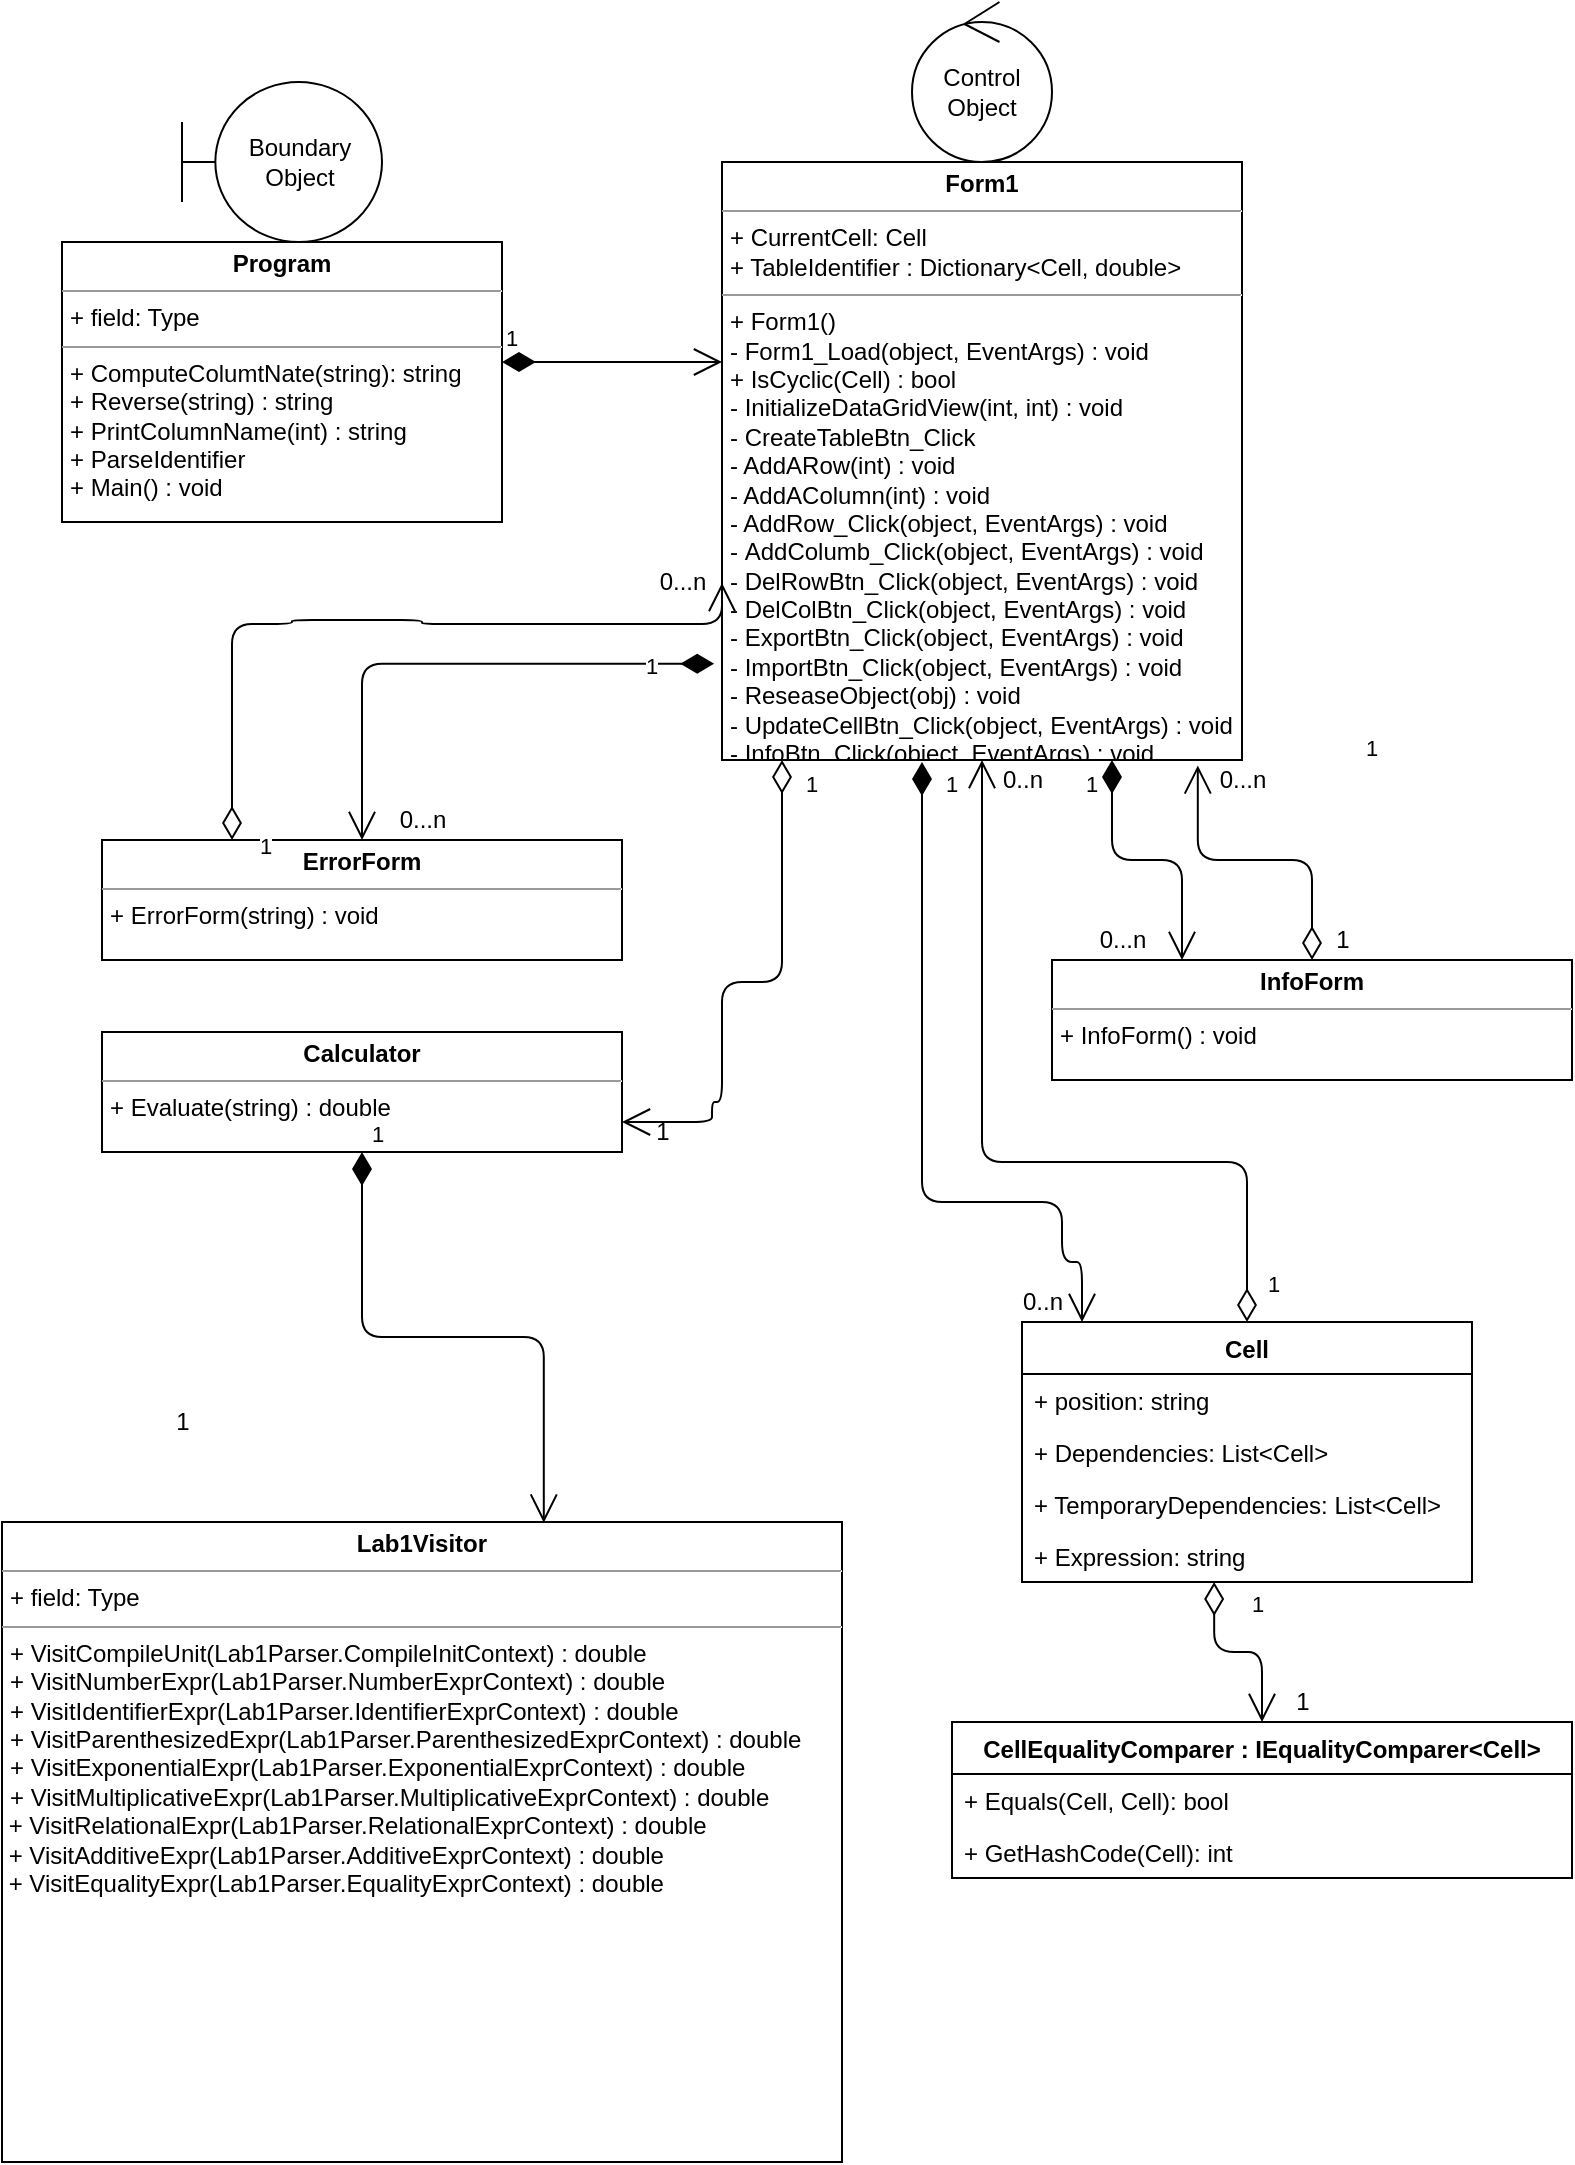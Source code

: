 <mxfile version="13.8.0" type="github">
  <diagram id="C5RBs43oDa-KdzZeNtuy" name="Page-1">
    <mxGraphModel dx="1590" dy="774" grid="1" gridSize="10" guides="1" tooltips="1" connect="1" arrows="1" fold="1" page="1" pageScale="1" pageWidth="827" pageHeight="1169" math="0" shadow="0">
      <root>
        <mxCell id="WIyWlLk6GJQsqaUBKTNV-0" />
        <mxCell id="WIyWlLk6GJQsqaUBKTNV-1" parent="WIyWlLk6GJQsqaUBKTNV-0" />
        <mxCell id="EiC5z9EAIgZ3hvvaGwU--0" value="&lt;p style=&quot;margin: 0px ; margin-top: 4px ; text-align: center&quot;&gt;&lt;b&gt;Program&lt;/b&gt;&lt;/p&gt;&lt;hr size=&quot;1&quot;&gt;&lt;p style=&quot;margin: 0px ; margin-left: 4px&quot;&gt;+ field: Type&lt;/p&gt;&lt;hr size=&quot;1&quot;&gt;&lt;p style=&quot;margin: 0px ; margin-left: 4px&quot;&gt;+ ComputeColumtNate(string): string&lt;/p&gt;&lt;p style=&quot;margin: 0px ; margin-left: 4px&quot;&gt;+ Reverse(string) : string&lt;/p&gt;&lt;p style=&quot;margin: 0px ; margin-left: 4px&quot;&gt;+ PrintColumnName(int) : string&lt;/p&gt;&lt;p style=&quot;margin: 0px ; margin-left: 4px&quot;&gt;+ ParseIdentifier&lt;/p&gt;&lt;p style=&quot;margin: 0px ; margin-left: 4px&quot;&gt;+ Main() : void&lt;/p&gt;" style="verticalAlign=top;align=left;overflow=fill;fontSize=12;fontFamily=Helvetica;html=1;" parent="WIyWlLk6GJQsqaUBKTNV-1" vertex="1">
          <mxGeometry x="50" y="150" width="220" height="140" as="geometry" />
        </mxCell>
        <mxCell id="EiC5z9EAIgZ3hvvaGwU--1" value="&lt;p style=&quot;margin: 0px ; margin-top: 4px ; text-align: center&quot;&gt;&lt;b&gt;Form1&lt;/b&gt;&lt;/p&gt;&lt;hr size=&quot;1&quot;&gt;&lt;p style=&quot;margin: 0px ; margin-left: 4px&quot;&gt;+ CurrentCell: Cell&lt;/p&gt;&lt;p style=&quot;margin: 0px ; margin-left: 4px&quot;&gt;+ TableIdentifier : Dictionary&amp;lt;Cell, double&amp;gt;&lt;/p&gt;&lt;hr size=&quot;1&quot;&gt;&lt;p style=&quot;margin: 0px ; margin-left: 4px&quot;&gt;+ Form1()&lt;/p&gt;&lt;p style=&quot;margin: 0px ; margin-left: 4px&quot;&gt;&lt;span&gt;- Form1_Load(object, EventArgs) : void&lt;/span&gt;&lt;/p&gt;&lt;p style=&quot;margin: 0px ; margin-left: 4px&quot;&gt;&lt;span&gt;+ IsCyclic(Cell) : bool&lt;/span&gt;&lt;/p&gt;&lt;p style=&quot;margin: 0px ; margin-left: 4px&quot;&gt;- InitializeDataGridView(int, int) : void&lt;/p&gt;&lt;p style=&quot;margin: 0px ; margin-left: 4px&quot;&gt;- CreateTableBtn_Click&lt;/p&gt;&lt;p style=&quot;margin: 0px ; margin-left: 4px&quot;&gt;- AddARow(int) : void&lt;/p&gt;&lt;p style=&quot;margin: 0px ; margin-left: 4px&quot;&gt;- AddAColumn(int) : void&lt;/p&gt;&lt;p style=&quot;margin: 0px ; margin-left: 4px&quot;&gt;- AddRow_Click(object, EventArgs) : void&lt;/p&gt;&lt;p style=&quot;margin: 0px ; margin-left: 4px&quot;&gt;-&amp;nbsp;&lt;span&gt;AddColumb_Click(object, EventArgs) : void&lt;/span&gt;&lt;/p&gt;&lt;div&gt;&lt;p style=&quot;margin: 0px 0px 0px 4px&quot;&gt;- DelRowBtn_Click(object, EventArgs) : void&lt;/p&gt;&lt;/div&gt;&lt;div&gt;&lt;div&gt;&lt;p style=&quot;margin: 0px 0px 0px 4px&quot;&gt;- DelColBtn_Click(object, EventArgs) : void&lt;/p&gt;&lt;p style=&quot;margin: 0px 0px 0px 4px&quot;&gt;- ExportBtn_Click(object, EventArgs) : void&lt;/p&gt;&lt;p style=&quot;margin: 0px 0px 0px 4px&quot;&gt;- ImportBtn_Click(object, EventArgs) : void&lt;br&gt;&lt;/p&gt;&lt;p style=&quot;margin: 0px 0px 0px 4px&quot;&gt;- ReseaseObject(obj) : void&lt;/p&gt;&lt;div&gt;&lt;p style=&quot;margin: 0px 0px 0px 4px&quot;&gt;- UpdateCellBtn_Click(object, EventArgs) : void&lt;/p&gt;&lt;div&gt;&lt;p style=&quot;margin: 0px 0px 0px 4px&quot;&gt;- InfoBtn_Click(object, EventArgs) : void&lt;/p&gt;&lt;/div&gt;&lt;div&gt;&lt;br&gt;&lt;/div&gt;&lt;/div&gt;&lt;div&gt;&lt;br&gt;&lt;/div&gt;&lt;/div&gt;&lt;div&gt;&lt;br&gt;&lt;/div&gt;&lt;/div&gt;&lt;p style=&quot;margin: 0px ; margin-left: 4px&quot;&gt;&lt;br&gt;&lt;/p&gt;" style="verticalAlign=top;align=left;overflow=fill;fontSize=12;fontFamily=Helvetica;html=1;" parent="WIyWlLk6GJQsqaUBKTNV-1" vertex="1">
          <mxGeometry x="380" y="110" width="260" height="299" as="geometry" />
        </mxCell>
        <mxCell id="EiC5z9EAIgZ3hvvaGwU--2" value="&lt;p style=&quot;margin: 0px ; margin-top: 4px ; text-align: center&quot;&gt;&lt;b&gt;ErrorForm&lt;/b&gt;&lt;/p&gt;&lt;hr size=&quot;1&quot;&gt;&lt;p style=&quot;margin: 0px ; margin-left: 4px&quot;&gt;&lt;span&gt;+ ErrorForm(string) : void&lt;/span&gt;&lt;br&gt;&lt;/p&gt;&lt;p style=&quot;margin: 0px ; margin-left: 4px&quot;&gt;&lt;br&gt;&lt;/p&gt;&lt;div&gt;&lt;div&gt;&lt;br&gt;&lt;/div&gt;&lt;/div&gt;&lt;p style=&quot;margin: 0px ; margin-left: 4px&quot;&gt;&lt;br&gt;&lt;/p&gt;" style="verticalAlign=top;align=left;overflow=fill;fontSize=12;fontFamily=Helvetica;html=1;" parent="WIyWlLk6GJQsqaUBKTNV-1" vertex="1">
          <mxGeometry x="70" y="449" width="260" height="60" as="geometry" />
        </mxCell>
        <mxCell id="EiC5z9EAIgZ3hvvaGwU--3" value="&lt;p style=&quot;margin: 0px ; margin-top: 4px ; text-align: center&quot;&gt;&lt;b&gt;InfoForm&lt;/b&gt;&lt;/p&gt;&lt;hr size=&quot;1&quot;&gt;&lt;p style=&quot;margin: 0px ; margin-left: 4px&quot;&gt;&lt;span&gt;+ InfoForm() : void&lt;/span&gt;&lt;/p&gt;&lt;div&gt;&lt;div&gt;&lt;br&gt;&lt;/div&gt;&lt;/div&gt;&lt;p style=&quot;margin: 0px ; margin-left: 4px&quot;&gt;&lt;br&gt;&lt;/p&gt;" style="verticalAlign=top;align=left;overflow=fill;fontSize=12;fontFamily=Helvetica;html=1;" parent="WIyWlLk6GJQsqaUBKTNV-1" vertex="1">
          <mxGeometry x="545" y="509" width="260" height="60" as="geometry" />
        </mxCell>
        <mxCell id="EiC5z9EAIgZ3hvvaGwU--4" value="&lt;p style=&quot;margin: 0px ; margin-top: 4px ; text-align: center&quot;&gt;&lt;b&gt;Calculator&lt;/b&gt;&lt;/p&gt;&lt;hr size=&quot;1&quot;&gt;&lt;p style=&quot;margin: 0px ; margin-left: 4px&quot;&gt;&lt;span&gt;+ Evaluate(string) : double&lt;/span&gt;&lt;/p&gt;&lt;div&gt;&lt;div&gt;&lt;br&gt;&lt;/div&gt;&lt;/div&gt;&lt;p style=&quot;margin: 0px ; margin-left: 4px&quot;&gt;&lt;br&gt;&lt;/p&gt;" style="verticalAlign=top;align=left;overflow=fill;fontSize=12;fontFamily=Helvetica;html=1;" parent="WIyWlLk6GJQsqaUBKTNV-1" vertex="1">
          <mxGeometry x="70" y="545" width="260" height="60" as="geometry" />
        </mxCell>
        <mxCell id="EiC5z9EAIgZ3hvvaGwU--6" value="&lt;p style=&quot;margin: 0px ; margin-top: 4px ; text-align: center&quot;&gt;&lt;b&gt;Lab1Visitor&lt;/b&gt;&lt;/p&gt;&lt;hr size=&quot;1&quot;&gt;&lt;p style=&quot;margin: 0px ; margin-left: 4px&quot;&gt;+ field: Type&lt;/p&gt;&lt;hr size=&quot;1&quot;&gt;&lt;p style=&quot;margin: 0px ; margin-left: 4px&quot;&gt;+ VisitCompileUnit(Lab1Parser.CompileInitContext) : double&lt;/p&gt;&lt;p style=&quot;margin: 0px 0px 0px 4px&quot;&gt;+ VisitNumberExpr(Lab1Parser.NumberExprContext) : double&lt;/p&gt;&lt;p style=&quot;margin: 0px 0px 0px 4px&quot;&gt;+ VisitIdentifierExpr(Lab1Parser.IdentifierExprContext) : double&lt;/p&gt;&lt;p style=&quot;margin: 0px 0px 0px 4px&quot;&gt;+ VisitParenthesizedExpr(Lab1Parser.ParenthesizedExprContext) : double&lt;/p&gt;&lt;p style=&quot;margin: 0px 0px 0px 4px&quot;&gt;+ VisitExponentialExpr(Lab1Parser.ExponentialExprContext) : double&lt;/p&gt;&lt;p style=&quot;margin: 0px 0px 0px 4px&quot;&gt;+ VisitMultiplicativeExpr(Lab1Parser.MultiplicativeExprContext) : double&lt;/p&gt;&amp;nbsp;+ VisitRelationalExpr(Lab1Parser.RelationalExprContext) : double&lt;br class=&quot;Apple-interchange-newline&quot;&gt;&amp;nbsp;+ VisitAdditiveExpr(Lab1Parser.AdditiveExprContext) : double&lt;br&gt;&amp;nbsp;+ VisitEqualityExpr(Lab1Parser.EqualityExprContext) : double&lt;br&gt;&lt;div&gt;&lt;br&gt;&lt;/div&gt;&lt;div&gt;&lt;br&gt;&lt;/div&gt;&lt;div&gt;&lt;br&gt;&lt;/div&gt;&lt;div&gt;&lt;br&gt;&lt;/div&gt;" style="verticalAlign=top;align=left;overflow=fill;fontSize=12;fontFamily=Helvetica;html=1;" parent="WIyWlLk6GJQsqaUBKTNV-1" vertex="1">
          <mxGeometry x="20" y="790" width="420" height="320" as="geometry" />
        </mxCell>
        <mxCell id="EiC5z9EAIgZ3hvvaGwU--7" value="1" style="endArrow=open;html=1;endSize=12;startArrow=diamondThin;startSize=14;startFill=1;edgeStyle=orthogonalEdgeStyle;align=left;verticalAlign=bottom;exitX=-0.015;exitY=0.839;exitDx=0;exitDy=0;exitPerimeter=0;" parent="WIyWlLk6GJQsqaUBKTNV-1" source="EiC5z9EAIgZ3hvvaGwU--1" target="EiC5z9EAIgZ3hvvaGwU--2" edge="1">
          <mxGeometry x="0.408" y="140" relative="1" as="geometry">
            <mxPoint x="290" y="369" as="sourcePoint" />
            <mxPoint x="310" y="455" as="targetPoint" />
            <mxPoint as="offset" />
          </mxGeometry>
        </mxCell>
        <mxCell id="EiC5z9EAIgZ3hvvaGwU--10" value="0...n" style="text;html=1;align=center;verticalAlign=middle;resizable=0;points=[];autosize=1;" parent="WIyWlLk6GJQsqaUBKTNV-1" vertex="1">
          <mxGeometry x="210" y="429" width="40" height="20" as="geometry" />
        </mxCell>
        <mxCell id="EiC5z9EAIgZ3hvvaGwU--11" value="1" style="endArrow=open;html=1;endSize=12;startArrow=diamondThin;startSize=14;startFill=0;edgeStyle=orthogonalEdgeStyle;align=left;verticalAlign=bottom;entryX=0;entryY=0.704;entryDx=0;entryDy=0;entryPerimeter=0;exitX=0.25;exitY=0;exitDx=0;exitDy=0;" parent="WIyWlLk6GJQsqaUBKTNV-1" source="EiC5z9EAIgZ3hvvaGwU--2" target="EiC5z9EAIgZ3hvvaGwU--1" edge="1">
          <mxGeometry x="-0.288" y="-121" relative="1" as="geometry">
            <mxPoint x="130" y="380" as="sourcePoint" />
            <mxPoint x="350" y="341" as="targetPoint" />
            <Array as="points">
              <mxPoint x="135" y="341" />
              <mxPoint x="165" y="341" />
              <mxPoint x="165" y="339" />
              <mxPoint x="230" y="339" />
              <mxPoint x="230" y="341" />
            </Array>
            <mxPoint x="-15" y="-1" as="offset" />
          </mxGeometry>
        </mxCell>
        <mxCell id="EiC5z9EAIgZ3hvvaGwU--12" value="0...n" style="text;html=1;align=center;verticalAlign=middle;resizable=0;points=[];autosize=1;" parent="WIyWlLk6GJQsqaUBKTNV-1" vertex="1">
          <mxGeometry x="340" y="310" width="40" height="20" as="geometry" />
        </mxCell>
        <mxCell id="EiC5z9EAIgZ3hvvaGwU--13" value="1" style="text;html=1;align=center;verticalAlign=middle;resizable=0;points=[];autosize=1;" parent="WIyWlLk6GJQsqaUBKTNV-1" vertex="1">
          <mxGeometry x="680" y="489" width="20" height="20" as="geometry" />
        </mxCell>
        <mxCell id="EiC5z9EAIgZ3hvvaGwU--14" value="1" style="endArrow=open;html=1;endSize=12;startArrow=diamondThin;startSize=14;startFill=1;edgeStyle=orthogonalEdgeStyle;align=left;verticalAlign=bottom;exitX=0.75;exitY=1;exitDx=0;exitDy=0;entryX=0.25;entryY=0;entryDx=0;entryDy=0;" parent="WIyWlLk6GJQsqaUBKTNV-1" source="EiC5z9EAIgZ3hvvaGwU--1" target="EiC5z9EAIgZ3hvvaGwU--3" edge="1">
          <mxGeometry x="-0.689" y="-15" relative="1" as="geometry">
            <mxPoint x="640.0" y="499" as="sourcePoint" />
            <mxPoint x="540" y="459" as="targetPoint" />
            <mxPoint as="offset" />
          </mxGeometry>
        </mxCell>
        <mxCell id="EiC5z9EAIgZ3hvvaGwU--16" value="1" style="endArrow=open;html=1;endSize=12;startArrow=diamondThin;startSize=14;startFill=0;edgeStyle=orthogonalEdgeStyle;align=left;verticalAlign=bottom;entryX=0.915;entryY=1.009;entryDx=0;entryDy=0;entryPerimeter=0;" parent="WIyWlLk6GJQsqaUBKTNV-1" source="EiC5z9EAIgZ3hvvaGwU--3" target="EiC5z9EAIgZ3hvvaGwU--1" edge="1">
          <mxGeometry x="-0.352" y="-54" relative="1" as="geometry">
            <mxPoint x="380" y="359" as="sourcePoint" />
            <mxPoint x="540" y="359" as="targetPoint" />
            <mxPoint x="25" y="7" as="offset" />
          </mxGeometry>
        </mxCell>
        <mxCell id="EiC5z9EAIgZ3hvvaGwU--17" value="0...n" style="text;html=1;align=center;verticalAlign=middle;resizable=0;points=[];autosize=1;" parent="WIyWlLk6GJQsqaUBKTNV-1" vertex="1">
          <mxGeometry x="620" y="409" width="40" height="20" as="geometry" />
        </mxCell>
        <mxCell id="EiC5z9EAIgZ3hvvaGwU--18" value="0...n" style="text;html=1;align=center;verticalAlign=middle;resizable=0;points=[];autosize=1;" parent="WIyWlLk6GJQsqaUBKTNV-1" vertex="1">
          <mxGeometry x="560" y="489" width="40" height="20" as="geometry" />
        </mxCell>
        <mxCell id="EiC5z9EAIgZ3hvvaGwU--19" value="Control Object" style="ellipse;shape=umlControl;whiteSpace=wrap;html=1;" parent="WIyWlLk6GJQsqaUBKTNV-1" vertex="1">
          <mxGeometry x="475" y="30" width="70" height="80" as="geometry" />
        </mxCell>
        <mxCell id="EiC5z9EAIgZ3hvvaGwU--20" value="Boundary Object" style="shape=umlBoundary;whiteSpace=wrap;html=1;" parent="WIyWlLk6GJQsqaUBKTNV-1" vertex="1">
          <mxGeometry x="110" y="70" width="100" height="80" as="geometry" />
        </mxCell>
        <mxCell id="EiC5z9EAIgZ3hvvaGwU--21" value="1" style="endArrow=open;html=1;endSize=12;startArrow=diamondThin;startSize=14;startFill=0;edgeStyle=orthogonalEdgeStyle;align=left;verticalAlign=bottom;entryX=1;entryY=0.75;entryDx=0;entryDy=0;" parent="WIyWlLk6GJQsqaUBKTNV-1" source="EiC5z9EAIgZ3hvvaGwU--1" target="EiC5z9EAIgZ3hvvaGwU--4" edge="1">
          <mxGeometry x="-0.839" y="10" relative="1" as="geometry">
            <mxPoint x="380" y="460" as="sourcePoint" />
            <mxPoint x="460" y="600" as="targetPoint" />
            <Array as="points">
              <mxPoint x="410" y="520" />
              <mxPoint x="380" y="520" />
              <mxPoint x="380" y="580" />
              <mxPoint x="375" y="580" />
              <mxPoint x="375" y="590" />
            </Array>
            <mxPoint as="offset" />
          </mxGeometry>
        </mxCell>
        <mxCell id="EiC5z9EAIgZ3hvvaGwU--23" value="1" style="endArrow=open;html=1;endSize=12;startArrow=diamondThin;startSize=14;startFill=1;edgeStyle=orthogonalEdgeStyle;align=left;verticalAlign=bottom;exitX=0.5;exitY=1;exitDx=0;exitDy=0;entryX=0.645;entryY=0.001;entryDx=0;entryDy=0;entryPerimeter=0;" parent="WIyWlLk6GJQsqaUBKTNV-1" source="EiC5z9EAIgZ3hvvaGwU--4" target="EiC5z9EAIgZ3hvvaGwU--6" edge="1">
          <mxGeometry x="-1" y="3" relative="1" as="geometry">
            <mxPoint x="220" y="720" as="sourcePoint" />
            <mxPoint x="70" y="800" as="targetPoint" />
          </mxGeometry>
        </mxCell>
        <mxCell id="EiC5z9EAIgZ3hvvaGwU--24" value="1" style="endArrow=open;html=1;endSize=12;startArrow=diamondThin;startSize=14;startFill=1;edgeStyle=orthogonalEdgeStyle;align=left;verticalAlign=bottom;" parent="WIyWlLk6GJQsqaUBKTNV-1" edge="1">
          <mxGeometry x="-1" y="3" relative="1" as="geometry">
            <mxPoint x="270" y="210" as="sourcePoint" />
            <mxPoint x="380" y="210" as="targetPoint" />
          </mxGeometry>
        </mxCell>
        <mxCell id="EiC5z9EAIgZ3hvvaGwU--25" value="1" style="text;html=1;align=center;verticalAlign=middle;resizable=0;points=[];autosize=1;" parent="WIyWlLk6GJQsqaUBKTNV-1" vertex="1">
          <mxGeometry x="100" y="730" width="20" height="20" as="geometry" />
        </mxCell>
        <mxCell id="EiC5z9EAIgZ3hvvaGwU--26" value="1" style="text;html=1;align=center;verticalAlign=middle;resizable=0;points=[];autosize=1;" parent="WIyWlLk6GJQsqaUBKTNV-1" vertex="1">
          <mxGeometry x="340" y="585" width="20" height="20" as="geometry" />
        </mxCell>
        <mxCell id="Y1Qi1rd_7yy1WZsH-nH0-0" value="Cell" style="swimlane;fontStyle=1;childLayout=stackLayout;horizontal=1;startSize=26;fillColor=none;horizontalStack=0;resizeParent=1;resizeParentMax=0;resizeLast=0;collapsible=1;marginBottom=0;" vertex="1" parent="WIyWlLk6GJQsqaUBKTNV-1">
          <mxGeometry x="530" y="690" width="225" height="130" as="geometry" />
        </mxCell>
        <mxCell id="Y1Qi1rd_7yy1WZsH-nH0-1" value="+ position: string" style="text;strokeColor=none;fillColor=none;align=left;verticalAlign=top;spacingLeft=4;spacingRight=4;overflow=hidden;rotatable=0;points=[[0,0.5],[1,0.5]];portConstraint=eastwest;" vertex="1" parent="Y1Qi1rd_7yy1WZsH-nH0-0">
          <mxGeometry y="26" width="225" height="26" as="geometry" />
        </mxCell>
        <mxCell id="Y1Qi1rd_7yy1WZsH-nH0-2" value="+ Dependencies: List&lt;Cell&gt;" style="text;strokeColor=none;fillColor=none;align=left;verticalAlign=top;spacingLeft=4;spacingRight=4;overflow=hidden;rotatable=0;points=[[0,0.5],[1,0.5]];portConstraint=eastwest;" vertex="1" parent="Y1Qi1rd_7yy1WZsH-nH0-0">
          <mxGeometry y="52" width="225" height="26" as="geometry" />
        </mxCell>
        <mxCell id="Y1Qi1rd_7yy1WZsH-nH0-3" value="+ TemporaryDependencies: List&lt;Cell&gt;" style="text;strokeColor=none;fillColor=none;align=left;verticalAlign=top;spacingLeft=4;spacingRight=4;overflow=hidden;rotatable=0;points=[[0,0.5],[1,0.5]];portConstraint=eastwest;" vertex="1" parent="Y1Qi1rd_7yy1WZsH-nH0-0">
          <mxGeometry y="78" width="225" height="26" as="geometry" />
        </mxCell>
        <mxCell id="Y1Qi1rd_7yy1WZsH-nH0-4" value="+ Expression: string" style="text;strokeColor=none;fillColor=none;align=left;verticalAlign=top;spacingLeft=4;spacingRight=4;overflow=hidden;rotatable=0;points=[[0,0.5],[1,0.5]];portConstraint=eastwest;" vertex="1" parent="Y1Qi1rd_7yy1WZsH-nH0-0">
          <mxGeometry y="104" width="225" height="26" as="geometry" />
        </mxCell>
        <mxCell id="Y1Qi1rd_7yy1WZsH-nH0-13" value="CellEqualityComparer : IEqualityComparer&lt;Cell&gt;" style="swimlane;fontStyle=1;childLayout=stackLayout;horizontal=1;startSize=26;fillColor=none;horizontalStack=0;resizeParent=1;resizeParentMax=0;resizeLast=0;collapsible=1;marginBottom=0;" vertex="1" parent="WIyWlLk6GJQsqaUBKTNV-1">
          <mxGeometry x="495" y="890" width="310" height="78" as="geometry" />
        </mxCell>
        <mxCell id="Y1Qi1rd_7yy1WZsH-nH0-14" value="+ Equals(Cell, Cell): bool" style="text;strokeColor=none;fillColor=none;align=left;verticalAlign=top;spacingLeft=4;spacingRight=4;overflow=hidden;rotatable=0;points=[[0,0.5],[1,0.5]];portConstraint=eastwest;" vertex="1" parent="Y1Qi1rd_7yy1WZsH-nH0-13">
          <mxGeometry y="26" width="310" height="26" as="geometry" />
        </mxCell>
        <mxCell id="Y1Qi1rd_7yy1WZsH-nH0-15" value="+ GetHashCode(Cell): int" style="text;strokeColor=none;fillColor=none;align=left;verticalAlign=top;spacingLeft=4;spacingRight=4;overflow=hidden;rotatable=0;points=[[0,0.5],[1,0.5]];portConstraint=eastwest;" vertex="1" parent="Y1Qi1rd_7yy1WZsH-nH0-13">
          <mxGeometry y="52" width="310" height="26" as="geometry" />
        </mxCell>
        <mxCell id="Y1Qi1rd_7yy1WZsH-nH0-17" value="1" style="endArrow=open;html=1;endSize=12;startArrow=diamondThin;startSize=14;startFill=0;edgeStyle=orthogonalEdgeStyle;align=left;verticalAlign=bottom;exitX=0.427;exitY=1;exitDx=0;exitDy=0;exitPerimeter=0;" edge="1" parent="WIyWlLk6GJQsqaUBKTNV-1" source="Y1Qi1rd_7yy1WZsH-nH0-4" target="Y1Qi1rd_7yy1WZsH-nH0-13">
          <mxGeometry x="0.095" y="15" relative="1" as="geometry">
            <mxPoint x="630" y="840" as="sourcePoint" />
            <mxPoint x="560" y="800" as="targetPoint" />
            <mxPoint as="offset" />
          </mxGeometry>
        </mxCell>
        <mxCell id="Y1Qi1rd_7yy1WZsH-nH0-18" value="1" style="text;html=1;align=center;verticalAlign=middle;resizable=0;points=[];autosize=1;" vertex="1" parent="WIyWlLk6GJQsqaUBKTNV-1">
          <mxGeometry x="660" y="870" width="20" height="20" as="geometry" />
        </mxCell>
        <mxCell id="Y1Qi1rd_7yy1WZsH-nH0-19" value="1" style="endArrow=open;html=1;endSize=12;startArrow=diamondThin;startSize=14;startFill=1;edgeStyle=orthogonalEdgeStyle;align=left;verticalAlign=bottom;" edge="1" parent="WIyWlLk6GJQsqaUBKTNV-1">
          <mxGeometry x="0.278" y="200" relative="1" as="geometry">
            <mxPoint x="480" y="410" as="sourcePoint" />
            <mxPoint x="560" y="690" as="targetPoint" />
            <Array as="points">
              <mxPoint x="480" y="630" />
              <mxPoint x="550" y="630" />
              <mxPoint x="550" y="660" />
              <mxPoint x="560" y="660" />
            </Array>
            <mxPoint as="offset" />
          </mxGeometry>
        </mxCell>
        <mxCell id="Y1Qi1rd_7yy1WZsH-nH0-20" value="0..n" style="text;html=1;align=center;verticalAlign=middle;resizable=0;points=[];autosize=1;" vertex="1" parent="WIyWlLk6GJQsqaUBKTNV-1">
          <mxGeometry x="520" y="670" width="40" height="20" as="geometry" />
        </mxCell>
        <mxCell id="Y1Qi1rd_7yy1WZsH-nH0-21" value="1" style="endArrow=open;html=1;endSize=12;startArrow=diamondThin;startSize=14;startFill=0;edgeStyle=orthogonalEdgeStyle;align=left;verticalAlign=bottom;entryX=0.5;entryY=1;entryDx=0;entryDy=0;exitX=0.5;exitY=0;exitDx=0;exitDy=0;" edge="1" parent="WIyWlLk6GJQsqaUBKTNV-1" source="Y1Qi1rd_7yy1WZsH-nH0-0" target="EiC5z9EAIgZ3hvvaGwU--1">
          <mxGeometry x="-0.952" y="-7" relative="1" as="geometry">
            <mxPoint x="640" y="640" as="sourcePoint" />
            <mxPoint x="560" y="550" as="targetPoint" />
            <Array as="points">
              <mxPoint x="643" y="610" />
              <mxPoint x="510" y="610" />
            </Array>
            <mxPoint x="1" as="offset" />
          </mxGeometry>
        </mxCell>
        <mxCell id="Y1Qi1rd_7yy1WZsH-nH0-22" value="0..n" style="text;html=1;align=center;verticalAlign=middle;resizable=0;points=[];autosize=1;" vertex="1" parent="WIyWlLk6GJQsqaUBKTNV-1">
          <mxGeometry x="510" y="409" width="40" height="20" as="geometry" />
        </mxCell>
      </root>
    </mxGraphModel>
  </diagram>
</mxfile>
